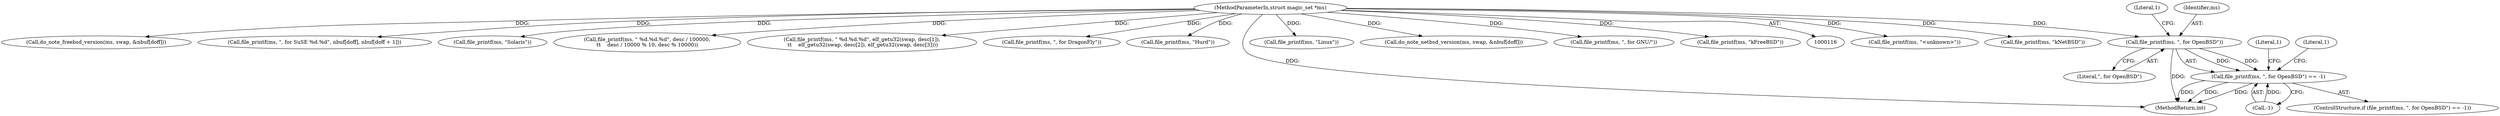 digraph "0_file_ce90e05774dd77d86cfc8dfa6da57b32816841c4_2@pointer" {
"1000420" [label="(Call,file_printf(ms, \", for OpenBSD\"))"];
"1000117" [label="(MethodParameterIn,struct magic_set *ms)"];
"1000419" [label="(Call,file_printf(ms, \", for OpenBSD\") == -1)"];
"1000281" [label="(Call,file_printf(ms, \"<unknown>\"))"];
"1000424" [label="(Literal,1)"];
"1000422" [label="(Literal,\", for OpenBSD\")"];
"1000270" [label="(Call,file_printf(ms, \"kNetBSD\"))"];
"1000381" [label="(Call,do_note_freebsd_version(ms, swap, &nbuf[doff]))"];
"1000155" [label="(Call,file_printf(ms, \", for SuSE %d.%d\", nbuf[doff], nbuf[doff + 1]))"];
"1000117" [label="(MethodParameterIn,struct magic_set *ms)"];
"1000248" [label="(Call,file_printf(ms, \"Solaris\"))"];
"1000485" [label="(Call,file_printf(ms, \" %d.%d.%d\", desc / 100000,\n\t\t    desc / 10000 % 10, desc % 10000))"];
"1000418" [label="(ControlStructure,if (file_printf(ms, \", for OpenBSD\") == -1))"];
"1000290" [label="(Call,file_printf(ms, \" %d.%d.%d\", elf_getu32(swap, desc[1]),\n \t\t    elf_getu32(swap, desc[2]), elf_getu32(swap, desc[3])))"];
"1000460" [label="(Call,file_printf(ms, \", for DragonFly\"))"];
"1000419" [label="(Call,file_printf(ms, \", for OpenBSD\") == -1)"];
"1000237" [label="(Call,file_printf(ms, \"Hurd\"))"];
"1000421" [label="(Identifier,ms)"];
"1000423" [label="(Call,-1)"];
"1000428" [label="(Literal,1)"];
"1000426" [label="(Literal,1)"];
"1000507" [label="(MethodReturn,int)"];
"1000226" [label="(Call,file_printf(ms, \"Linux\"))"];
"1000343" [label="(Call,do_note_netbsd_version(ms, swap, &nbuf[doff]))"];
"1000420" [label="(Call,file_printf(ms, \", for OpenBSD\"))"];
"1000209" [label="(Call,file_printf(ms, \", for GNU/\"))"];
"1000259" [label="(Call,file_printf(ms, \"kFreeBSD\"))"];
"1000420" -> "1000419"  [label="AST: "];
"1000420" -> "1000422"  [label="CFG: "];
"1000421" -> "1000420"  [label="AST: "];
"1000422" -> "1000420"  [label="AST: "];
"1000424" -> "1000420"  [label="CFG: "];
"1000420" -> "1000507"  [label="DDG: "];
"1000420" -> "1000419"  [label="DDG: "];
"1000420" -> "1000419"  [label="DDG: "];
"1000117" -> "1000420"  [label="DDG: "];
"1000117" -> "1000116"  [label="AST: "];
"1000117" -> "1000507"  [label="DDG: "];
"1000117" -> "1000155"  [label="DDG: "];
"1000117" -> "1000209"  [label="DDG: "];
"1000117" -> "1000226"  [label="DDG: "];
"1000117" -> "1000237"  [label="DDG: "];
"1000117" -> "1000248"  [label="DDG: "];
"1000117" -> "1000259"  [label="DDG: "];
"1000117" -> "1000270"  [label="DDG: "];
"1000117" -> "1000281"  [label="DDG: "];
"1000117" -> "1000290"  [label="DDG: "];
"1000117" -> "1000343"  [label="DDG: "];
"1000117" -> "1000381"  [label="DDG: "];
"1000117" -> "1000460"  [label="DDG: "];
"1000117" -> "1000485"  [label="DDG: "];
"1000419" -> "1000418"  [label="AST: "];
"1000419" -> "1000423"  [label="CFG: "];
"1000423" -> "1000419"  [label="AST: "];
"1000426" -> "1000419"  [label="CFG: "];
"1000428" -> "1000419"  [label="CFG: "];
"1000419" -> "1000507"  [label="DDG: "];
"1000419" -> "1000507"  [label="DDG: "];
"1000419" -> "1000507"  [label="DDG: "];
"1000423" -> "1000419"  [label="DDG: "];
}

